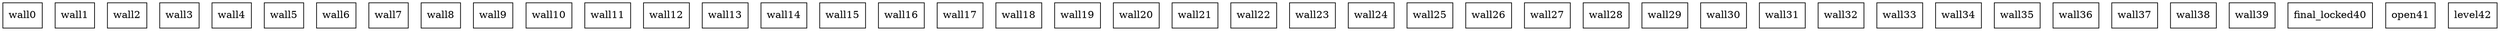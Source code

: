 graph room {
 node [shape="box"]; wall0 [pos="1,1!"]; wall1 [pos="2,1!"]; wall2 [pos="3,1!"]; wall3 [pos="4,1!"]; wall4 [pos="5,1!"]; wall5 [pos="6,1!"]; wall6 [pos="8,1!"]; wall7 [pos="9,1!"]; wall8 [pos="10,1!"]; wall9 [pos="11,1!"]; wall10 [pos="12,1!"]; wall11 [pos="13,1!"]; wall12 [pos="14,1!"]; wall13 [pos="1,2!"]; wall14 [pos="14,2!"]; wall15 [pos="1,3!"]; wall16 [pos="14,3!"]; wall17 [pos="1,4!"]; wall18 [pos="14,4!"]; wall19 [pos="1,5!"]; wall20 [pos="14,5!"]; wall21 [pos="1,6!"]; wall22 [pos="14,6!"]; wall23 [pos="1,7!"]; wall24 [pos="14,7!"]; wall25 [pos="1,8!"]; wall26 [pos="14,8!"]; wall27 [pos="1,9!"]; wall28 [pos="2,9!"]; wall29 [pos="3,9!"]; wall30 [pos="4,9!"]; wall31 [pos="5,9!"]; wall32 [pos="6,9!"]; wall33 [pos="8,9!"]; wall34 [pos="9,9!"]; wall35 [pos="10,9!"]; wall36 [pos="11,9!"]; wall37 [pos="12,9!"]; wall38 [pos="13,9!"]; wall39 [pos="14,9!"]; final_locked40 [pos="7,1!"]; open41 [pos="7,9!"]; level42 [pos="9,6!"]; }
